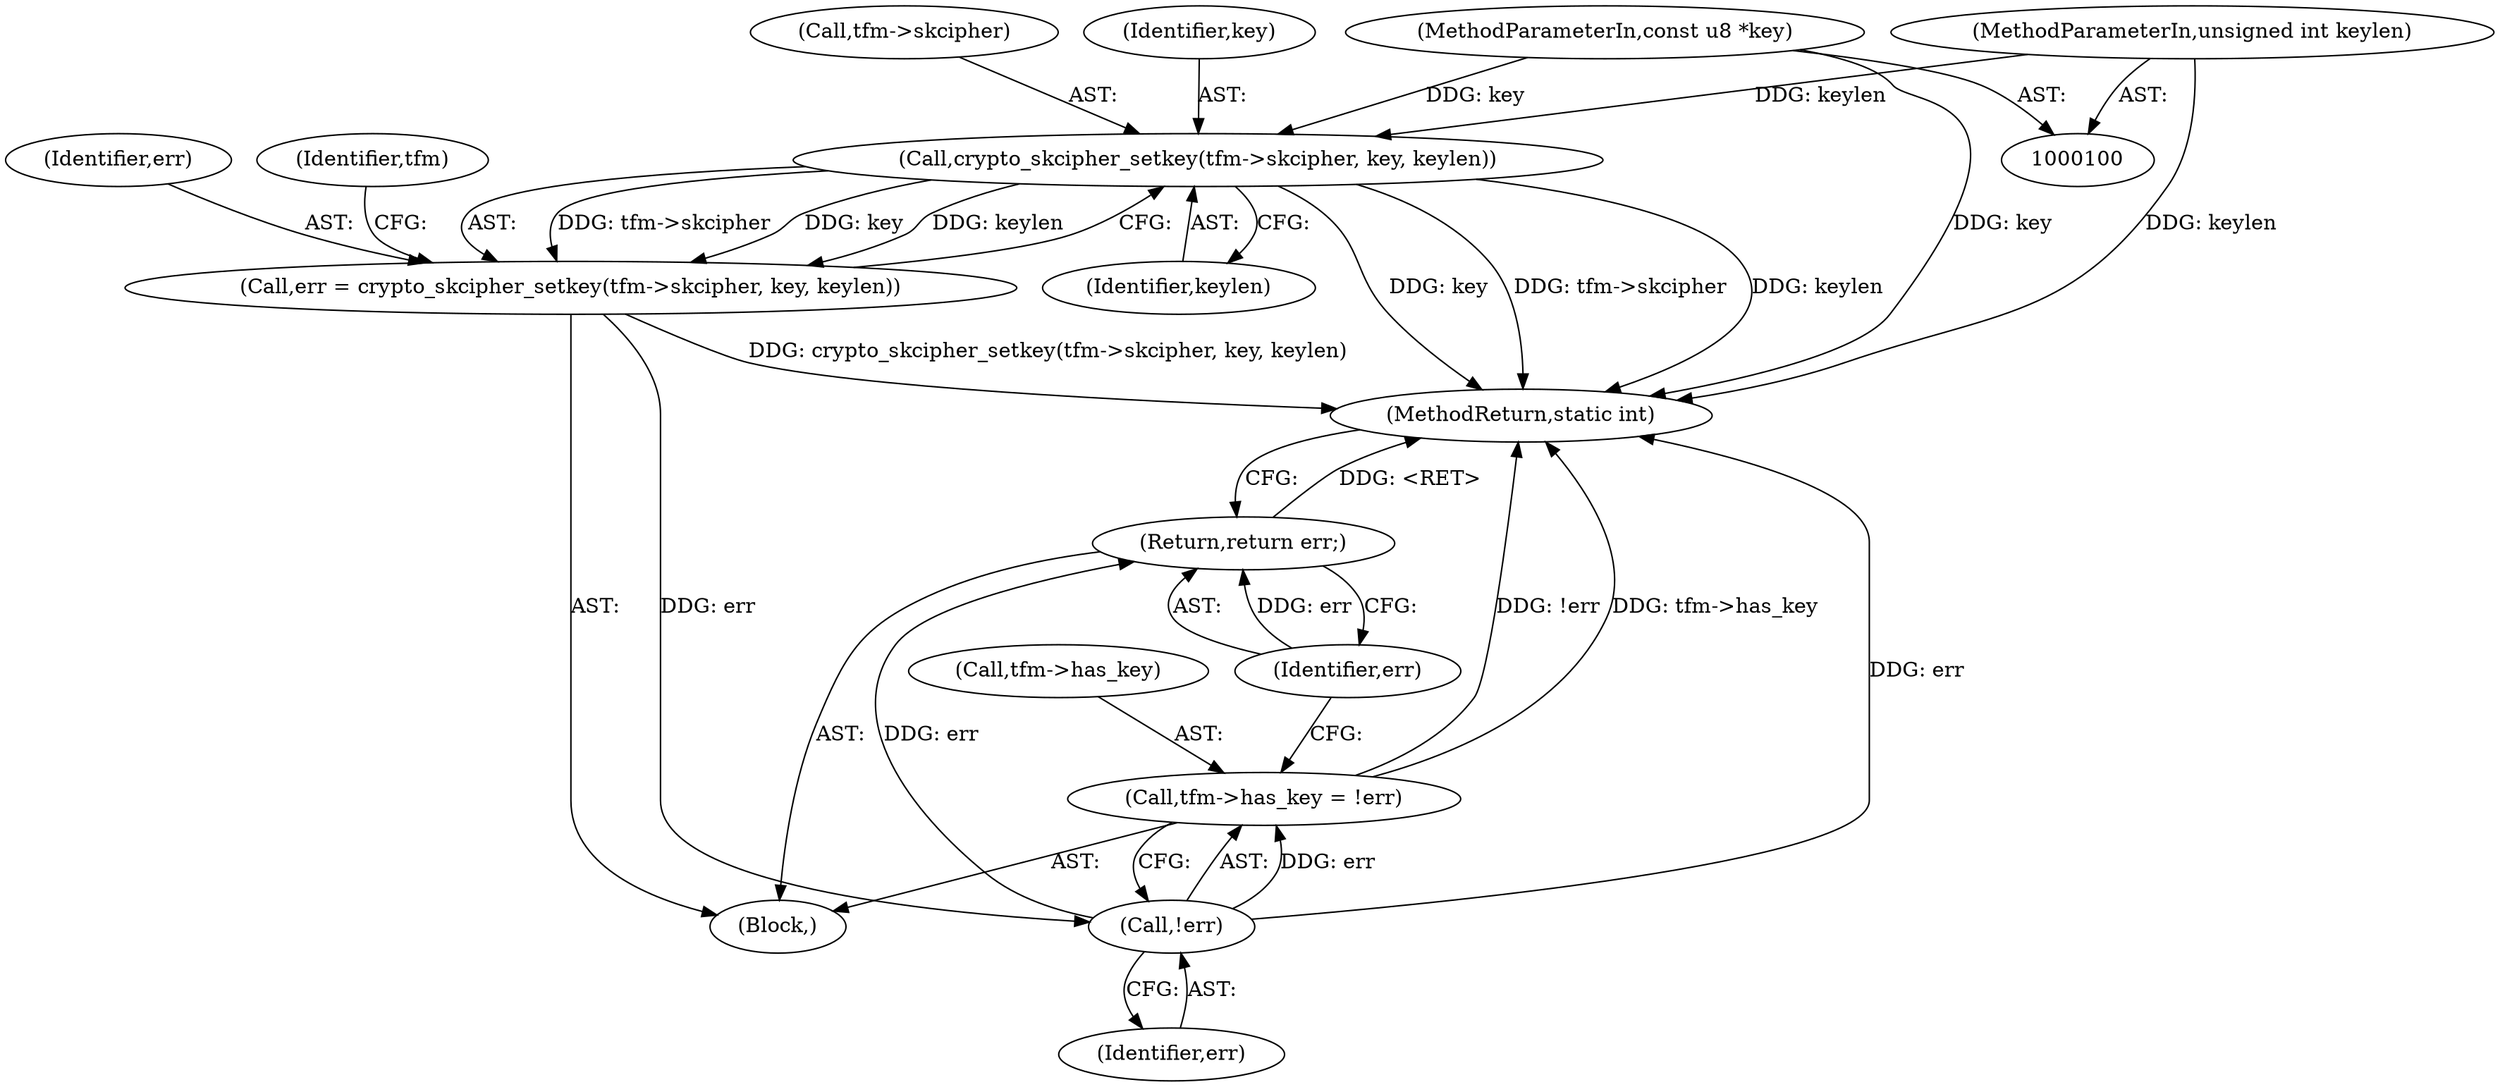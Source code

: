 digraph "0_linux_dd504589577d8e8e70f51f997ad487a4cb6c026f_2@API" {
"1000112" [label="(Call,crypto_skcipher_setkey(tfm->skcipher, key, keylen))"];
"1000102" [label="(MethodParameterIn,const u8 *key)"];
"1000103" [label="(MethodParameterIn,unsigned int keylen)"];
"1000110" [label="(Call,err = crypto_skcipher_setkey(tfm->skcipher, key, keylen))"];
"1000122" [label="(Call,!err)"];
"1000118" [label="(Call,tfm->has_key = !err)"];
"1000124" [label="(Return,return err;)"];
"1000102" [label="(MethodParameterIn,const u8 *key)"];
"1000113" [label="(Call,tfm->skcipher)"];
"1000116" [label="(Identifier,key)"];
"1000124" [label="(Return,return err;)"];
"1000117" [label="(Identifier,keylen)"];
"1000125" [label="(Identifier,err)"];
"1000122" [label="(Call,!err)"];
"1000119" [label="(Call,tfm->has_key)"];
"1000103" [label="(MethodParameterIn,unsigned int keylen)"];
"1000123" [label="(Identifier,err)"];
"1000112" [label="(Call,crypto_skcipher_setkey(tfm->skcipher, key, keylen))"];
"1000111" [label="(Identifier,err)"];
"1000110" [label="(Call,err = crypto_skcipher_setkey(tfm->skcipher, key, keylen))"];
"1000120" [label="(Identifier,tfm)"];
"1000104" [label="(Block,)"];
"1000118" [label="(Call,tfm->has_key = !err)"];
"1000126" [label="(MethodReturn,static int)"];
"1000112" -> "1000110"  [label="AST: "];
"1000112" -> "1000117"  [label="CFG: "];
"1000113" -> "1000112"  [label="AST: "];
"1000116" -> "1000112"  [label="AST: "];
"1000117" -> "1000112"  [label="AST: "];
"1000110" -> "1000112"  [label="CFG: "];
"1000112" -> "1000126"  [label="DDG: keylen"];
"1000112" -> "1000126"  [label="DDG: key"];
"1000112" -> "1000126"  [label="DDG: tfm->skcipher"];
"1000112" -> "1000110"  [label="DDG: tfm->skcipher"];
"1000112" -> "1000110"  [label="DDG: key"];
"1000112" -> "1000110"  [label="DDG: keylen"];
"1000102" -> "1000112"  [label="DDG: key"];
"1000103" -> "1000112"  [label="DDG: keylen"];
"1000102" -> "1000100"  [label="AST: "];
"1000102" -> "1000126"  [label="DDG: key"];
"1000103" -> "1000100"  [label="AST: "];
"1000103" -> "1000126"  [label="DDG: keylen"];
"1000110" -> "1000104"  [label="AST: "];
"1000111" -> "1000110"  [label="AST: "];
"1000120" -> "1000110"  [label="CFG: "];
"1000110" -> "1000126"  [label="DDG: crypto_skcipher_setkey(tfm->skcipher, key, keylen)"];
"1000110" -> "1000122"  [label="DDG: err"];
"1000122" -> "1000118"  [label="AST: "];
"1000122" -> "1000123"  [label="CFG: "];
"1000123" -> "1000122"  [label="AST: "];
"1000118" -> "1000122"  [label="CFG: "];
"1000122" -> "1000126"  [label="DDG: err"];
"1000122" -> "1000118"  [label="DDG: err"];
"1000122" -> "1000124"  [label="DDG: err"];
"1000118" -> "1000104"  [label="AST: "];
"1000119" -> "1000118"  [label="AST: "];
"1000125" -> "1000118"  [label="CFG: "];
"1000118" -> "1000126"  [label="DDG: !err"];
"1000118" -> "1000126"  [label="DDG: tfm->has_key"];
"1000124" -> "1000104"  [label="AST: "];
"1000124" -> "1000125"  [label="CFG: "];
"1000125" -> "1000124"  [label="AST: "];
"1000126" -> "1000124"  [label="CFG: "];
"1000124" -> "1000126"  [label="DDG: <RET>"];
"1000125" -> "1000124"  [label="DDG: err"];
}
